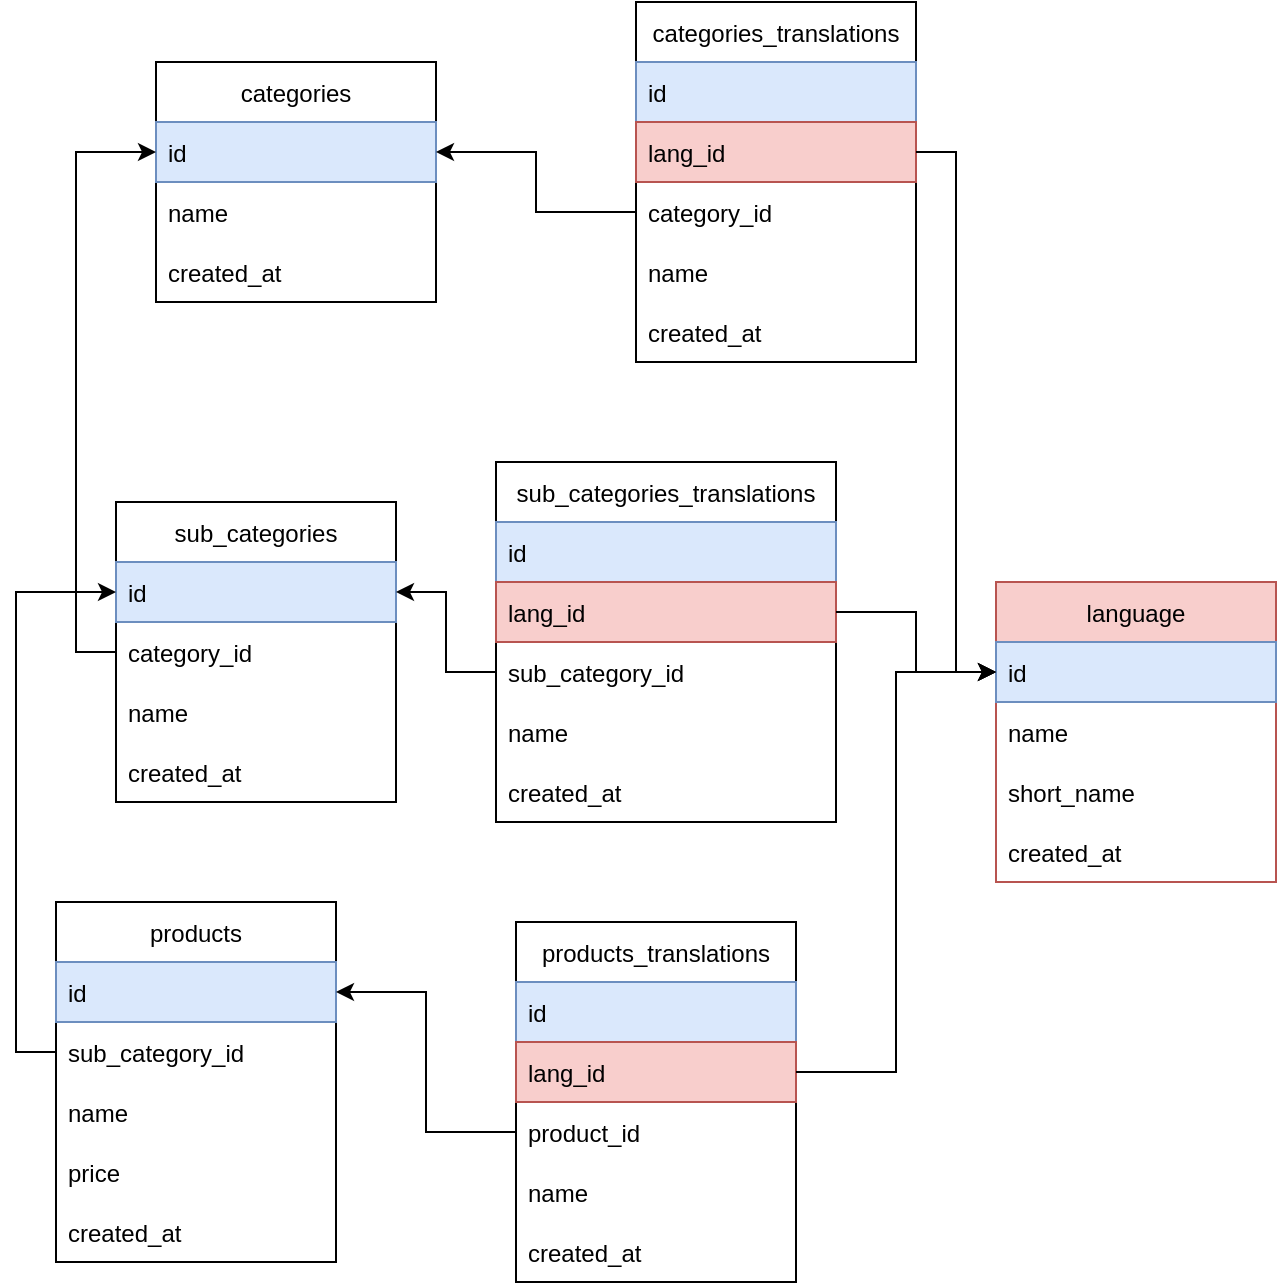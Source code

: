 <mxfile version="18.0.6" type="device"><diagram id="2WD-x0OMxqRqQt0D-blz" name="Sayfa -1"><mxGraphModel dx="1695" dy="1699" grid="1" gridSize="10" guides="1" tooltips="1" connect="1" arrows="1" fold="1" page="1" pageScale="1" pageWidth="827" pageHeight="1169" math="0" shadow="0"><root><mxCell id="0"/><mxCell id="1" parent="0"/><mxCell id="Rr2md4Z7mPA0RqCxbufR-1" value="language" style="swimlane;fontStyle=0;childLayout=stackLayout;horizontal=1;startSize=30;horizontalStack=0;resizeParent=1;resizeParentMax=0;resizeLast=0;collapsible=1;marginBottom=0;fillColor=#f8cecc;strokeColor=#b85450;" parent="1" vertex="1"><mxGeometry x="340" y="210" width="140" height="150" as="geometry"/></mxCell><mxCell id="Rr2md4Z7mPA0RqCxbufR-2" value="id" style="text;strokeColor=#6c8ebf;fillColor=#dae8fc;align=left;verticalAlign=middle;spacingLeft=4;spacingRight=4;overflow=hidden;points=[[0,0.5],[1,0.5]];portConstraint=eastwest;rotatable=0;" parent="Rr2md4Z7mPA0RqCxbufR-1" vertex="1"><mxGeometry y="30" width="140" height="30" as="geometry"/></mxCell><mxCell id="Rr2md4Z7mPA0RqCxbufR-3" value="name" style="text;strokeColor=none;fillColor=none;align=left;verticalAlign=middle;spacingLeft=4;spacingRight=4;overflow=hidden;points=[[0,0.5],[1,0.5]];portConstraint=eastwest;rotatable=0;" parent="Rr2md4Z7mPA0RqCxbufR-1" vertex="1"><mxGeometry y="60" width="140" height="30" as="geometry"/></mxCell><mxCell id="Rr2md4Z7mPA0RqCxbufR-4" value="short_name" style="text;strokeColor=none;fillColor=none;align=left;verticalAlign=middle;spacingLeft=4;spacingRight=4;overflow=hidden;points=[[0,0.5],[1,0.5]];portConstraint=eastwest;rotatable=0;" parent="Rr2md4Z7mPA0RqCxbufR-1" vertex="1"><mxGeometry y="90" width="140" height="30" as="geometry"/></mxCell><mxCell id="Rr2md4Z7mPA0RqCxbufR-5" value="created_at" style="text;strokeColor=none;fillColor=none;align=left;verticalAlign=middle;spacingLeft=4;spacingRight=4;overflow=hidden;points=[[0,0.5],[1,0.5]];portConstraint=eastwest;rotatable=0;" parent="Rr2md4Z7mPA0RqCxbufR-1" vertex="1"><mxGeometry y="120" width="140" height="30" as="geometry"/></mxCell><mxCell id="Rr2md4Z7mPA0RqCxbufR-6" value="sub_categories" style="swimlane;fontStyle=0;childLayout=stackLayout;horizontal=1;startSize=30;horizontalStack=0;resizeParent=1;resizeParentMax=0;resizeLast=0;collapsible=1;marginBottom=0;" parent="1" vertex="1"><mxGeometry x="-100" y="170" width="140" height="150" as="geometry"/></mxCell><mxCell id="Rr2md4Z7mPA0RqCxbufR-7" value="id" style="text;strokeColor=#6c8ebf;fillColor=#dae8fc;align=left;verticalAlign=middle;spacingLeft=4;spacingRight=4;overflow=hidden;points=[[0,0.5],[1,0.5]];portConstraint=eastwest;rotatable=0;" parent="Rr2md4Z7mPA0RqCxbufR-6" vertex="1"><mxGeometry y="30" width="140" height="30" as="geometry"/></mxCell><mxCell id="Rr2md4Z7mPA0RqCxbufR-48" value="category_id" style="text;strokeColor=none;fillColor=none;align=left;verticalAlign=middle;spacingLeft=4;spacingRight=4;overflow=hidden;points=[[0,0.5],[1,0.5]];portConstraint=eastwest;rotatable=0;" parent="Rr2md4Z7mPA0RqCxbufR-6" vertex="1"><mxGeometry y="60" width="140" height="30" as="geometry"/></mxCell><mxCell id="Rr2md4Z7mPA0RqCxbufR-8" value="name" style="text;strokeColor=none;fillColor=none;align=left;verticalAlign=middle;spacingLeft=4;spacingRight=4;overflow=hidden;points=[[0,0.5],[1,0.5]];portConstraint=eastwest;rotatable=0;" parent="Rr2md4Z7mPA0RqCxbufR-6" vertex="1"><mxGeometry y="90" width="140" height="30" as="geometry"/></mxCell><mxCell id="Rr2md4Z7mPA0RqCxbufR-30" value="created_at" style="text;strokeColor=none;fillColor=none;align=left;verticalAlign=middle;spacingLeft=4;spacingRight=4;overflow=hidden;points=[[0,0.5],[1,0.5]];portConstraint=eastwest;rotatable=0;" parent="Rr2md4Z7mPA0RqCxbufR-6" vertex="1"><mxGeometry y="120" width="140" height="30" as="geometry"/></mxCell><mxCell id="Rr2md4Z7mPA0RqCxbufR-10" value="sub_categories_translations" style="swimlane;fontStyle=0;childLayout=stackLayout;horizontal=1;startSize=30;horizontalStack=0;resizeParent=1;resizeParentMax=0;resizeLast=0;collapsible=1;marginBottom=0;" parent="1" vertex="1"><mxGeometry x="90" y="150" width="170" height="180" as="geometry"/></mxCell><mxCell id="Rr2md4Z7mPA0RqCxbufR-11" value="id" style="text;strokeColor=#6c8ebf;fillColor=#dae8fc;align=left;verticalAlign=middle;spacingLeft=4;spacingRight=4;overflow=hidden;points=[[0,0.5],[1,0.5]];portConstraint=eastwest;rotatable=0;" parent="Rr2md4Z7mPA0RqCxbufR-10" vertex="1"><mxGeometry y="30" width="170" height="30" as="geometry"/></mxCell><mxCell id="Rr2md4Z7mPA0RqCxbufR-13" value="lang_id" style="text;strokeColor=#b85450;fillColor=#f8cecc;align=left;verticalAlign=middle;spacingLeft=4;spacingRight=4;overflow=hidden;points=[[0,0.5],[1,0.5]];portConstraint=eastwest;rotatable=0;" parent="Rr2md4Z7mPA0RqCxbufR-10" vertex="1"><mxGeometry y="60" width="170" height="30" as="geometry"/></mxCell><mxCell id="Rr2md4Z7mPA0RqCxbufR-14" value="sub_category_id" style="text;strokeColor=none;fillColor=none;align=left;verticalAlign=middle;spacingLeft=4;spacingRight=4;overflow=hidden;points=[[0,0.5],[1,0.5]];portConstraint=eastwest;rotatable=0;" parent="Rr2md4Z7mPA0RqCxbufR-10" vertex="1"><mxGeometry y="90" width="170" height="30" as="geometry"/></mxCell><mxCell id="Rr2md4Z7mPA0RqCxbufR-12" value="name" style="text;strokeColor=none;fillColor=none;align=left;verticalAlign=middle;spacingLeft=4;spacingRight=4;overflow=hidden;points=[[0,0.5],[1,0.5]];portConstraint=eastwest;rotatable=0;" parent="Rr2md4Z7mPA0RqCxbufR-10" vertex="1"><mxGeometry y="120" width="170" height="30" as="geometry"/></mxCell><mxCell id="Rr2md4Z7mPA0RqCxbufR-27" value="created_at" style="text;strokeColor=none;fillColor=none;align=left;verticalAlign=middle;spacingLeft=4;spacingRight=4;overflow=hidden;points=[[0,0.5],[1,0.5]];portConstraint=eastwest;rotatable=0;" parent="Rr2md4Z7mPA0RqCxbufR-10" vertex="1"><mxGeometry y="150" width="170" height="30" as="geometry"/></mxCell><mxCell id="Rr2md4Z7mPA0RqCxbufR-15" style="edgeStyle=orthogonalEdgeStyle;rounded=0;orthogonalLoop=1;jettySize=auto;html=1;exitX=1;exitY=0.5;exitDx=0;exitDy=0;" parent="1" source="Rr2md4Z7mPA0RqCxbufR-13" target="Rr2md4Z7mPA0RqCxbufR-2" edge="1"><mxGeometry relative="1" as="geometry"/></mxCell><mxCell id="Rr2md4Z7mPA0RqCxbufR-16" style="edgeStyle=orthogonalEdgeStyle;rounded=0;orthogonalLoop=1;jettySize=auto;html=1;exitX=0;exitY=0.5;exitDx=0;exitDy=0;" parent="1" source="Rr2md4Z7mPA0RqCxbufR-14" target="Rr2md4Z7mPA0RqCxbufR-7" edge="1"><mxGeometry relative="1" as="geometry"/></mxCell><mxCell id="Rr2md4Z7mPA0RqCxbufR-17" value="products_translations" style="swimlane;fontStyle=0;childLayout=stackLayout;horizontal=1;startSize=30;horizontalStack=0;resizeParent=1;resizeParentMax=0;resizeLast=0;collapsible=1;marginBottom=0;" parent="1" vertex="1"><mxGeometry x="100" y="380" width="140" height="180" as="geometry"/></mxCell><mxCell id="Rr2md4Z7mPA0RqCxbufR-18" value="id" style="text;strokeColor=#6c8ebf;fillColor=#dae8fc;align=left;verticalAlign=middle;spacingLeft=4;spacingRight=4;overflow=hidden;points=[[0,0.5],[1,0.5]];portConstraint=eastwest;rotatable=0;" parent="Rr2md4Z7mPA0RqCxbufR-17" vertex="1"><mxGeometry y="30" width="140" height="30" as="geometry"/></mxCell><mxCell id="Rr2md4Z7mPA0RqCxbufR-19" value="lang_id" style="text;strokeColor=#b85450;fillColor=#f8cecc;align=left;verticalAlign=middle;spacingLeft=4;spacingRight=4;overflow=hidden;points=[[0,0.5],[1,0.5]];portConstraint=eastwest;rotatable=0;" parent="Rr2md4Z7mPA0RqCxbufR-17" vertex="1"><mxGeometry y="60" width="140" height="30" as="geometry"/></mxCell><mxCell id="Rr2md4Z7mPA0RqCxbufR-20" value="product_id" style="text;strokeColor=none;fillColor=none;align=left;verticalAlign=middle;spacingLeft=4;spacingRight=4;overflow=hidden;points=[[0,0.5],[1,0.5]];portConstraint=eastwest;rotatable=0;" parent="Rr2md4Z7mPA0RqCxbufR-17" vertex="1"><mxGeometry y="90" width="140" height="30" as="geometry"/></mxCell><mxCell id="Rr2md4Z7mPA0RqCxbufR-21" value="name" style="text;strokeColor=none;fillColor=none;align=left;verticalAlign=middle;spacingLeft=4;spacingRight=4;overflow=hidden;points=[[0,0.5],[1,0.5]];portConstraint=eastwest;rotatable=0;" parent="Rr2md4Z7mPA0RqCxbufR-17" vertex="1"><mxGeometry y="120" width="140" height="30" as="geometry"/></mxCell><mxCell id="Rr2md4Z7mPA0RqCxbufR-28" value="created_at" style="text;strokeColor=none;fillColor=none;align=left;verticalAlign=middle;spacingLeft=4;spacingRight=4;overflow=hidden;points=[[0,0.5],[1,0.5]];portConstraint=eastwest;rotatable=0;" parent="Rr2md4Z7mPA0RqCxbufR-17" vertex="1"><mxGeometry y="150" width="140" height="30" as="geometry"/></mxCell><mxCell id="Rr2md4Z7mPA0RqCxbufR-22" value="products" style="swimlane;fontStyle=0;childLayout=stackLayout;horizontal=1;startSize=30;horizontalStack=0;resizeParent=1;resizeParentMax=0;resizeLast=0;collapsible=1;marginBottom=0;" parent="1" vertex="1"><mxGeometry x="-130" y="370" width="140" height="180" as="geometry"/></mxCell><mxCell id="Rr2md4Z7mPA0RqCxbufR-23" value="id" style="text;strokeColor=#6c8ebf;fillColor=#dae8fc;align=left;verticalAlign=middle;spacingLeft=4;spacingRight=4;overflow=hidden;points=[[0,0.5],[1,0.5]];portConstraint=eastwest;rotatable=0;" parent="Rr2md4Z7mPA0RqCxbufR-22" vertex="1"><mxGeometry y="30" width="140" height="30" as="geometry"/></mxCell><mxCell id="Rr2md4Z7mPA0RqCxbufR-24" value="sub_category_id" style="text;strokeColor=none;fillColor=none;align=left;verticalAlign=middle;spacingLeft=4;spacingRight=4;overflow=hidden;points=[[0,0.5],[1,0.5]];portConstraint=eastwest;rotatable=0;" parent="Rr2md4Z7mPA0RqCxbufR-22" vertex="1"><mxGeometry y="60" width="140" height="30" as="geometry"/></mxCell><mxCell id="Rr2md4Z7mPA0RqCxbufR-26" value="name" style="text;strokeColor=none;fillColor=none;align=left;verticalAlign=middle;spacingLeft=4;spacingRight=4;overflow=hidden;points=[[0,0.5],[1,0.5]];portConstraint=eastwest;rotatable=0;" parent="Rr2md4Z7mPA0RqCxbufR-22" vertex="1"><mxGeometry y="90" width="140" height="30" as="geometry"/></mxCell><mxCell id="Rr2md4Z7mPA0RqCxbufR-25" value="price" style="text;strokeColor=none;fillColor=none;align=left;verticalAlign=middle;spacingLeft=4;spacingRight=4;overflow=hidden;points=[[0,0.5],[1,0.5]];portConstraint=eastwest;rotatable=0;" parent="Rr2md4Z7mPA0RqCxbufR-22" vertex="1"><mxGeometry y="120" width="140" height="30" as="geometry"/></mxCell><mxCell id="Rr2md4Z7mPA0RqCxbufR-29" value="created_at" style="text;strokeColor=none;fillColor=none;align=left;verticalAlign=middle;spacingLeft=4;spacingRight=4;overflow=hidden;points=[[0,0.5],[1,0.5]];portConstraint=eastwest;rotatable=0;" parent="Rr2md4Z7mPA0RqCxbufR-22" vertex="1"><mxGeometry y="150" width="140" height="30" as="geometry"/></mxCell><mxCell id="Rr2md4Z7mPA0RqCxbufR-32" style="edgeStyle=orthogonalEdgeStyle;rounded=0;orthogonalLoop=1;jettySize=auto;html=1;exitX=0;exitY=0.5;exitDx=0;exitDy=0;" parent="1" source="Rr2md4Z7mPA0RqCxbufR-24" target="Rr2md4Z7mPA0RqCxbufR-7" edge="1"><mxGeometry relative="1" as="geometry"/></mxCell><mxCell id="Rr2md4Z7mPA0RqCxbufR-34" style="edgeStyle=orthogonalEdgeStyle;rounded=0;orthogonalLoop=1;jettySize=auto;html=1;exitX=0;exitY=0.5;exitDx=0;exitDy=0;entryX=1;entryY=0.5;entryDx=0;entryDy=0;" parent="1" source="Rr2md4Z7mPA0RqCxbufR-20" target="Rr2md4Z7mPA0RqCxbufR-23" edge="1"><mxGeometry relative="1" as="geometry"/></mxCell><mxCell id="Rr2md4Z7mPA0RqCxbufR-35" style="edgeStyle=orthogonalEdgeStyle;rounded=0;orthogonalLoop=1;jettySize=auto;html=1;exitX=1;exitY=0.5;exitDx=0;exitDy=0;" parent="1" source="Rr2md4Z7mPA0RqCxbufR-19" target="Rr2md4Z7mPA0RqCxbufR-2" edge="1"><mxGeometry relative="1" as="geometry"/></mxCell><mxCell id="Rr2md4Z7mPA0RqCxbufR-36" value="categories_translations" style="swimlane;fontStyle=0;childLayout=stackLayout;horizontal=1;startSize=30;horizontalStack=0;resizeParent=1;resizeParentMax=0;resizeLast=0;collapsible=1;marginBottom=0;" parent="1" vertex="1"><mxGeometry x="160" y="-80" width="140" height="180" as="geometry"/></mxCell><mxCell id="Rr2md4Z7mPA0RqCxbufR-37" value="id" style="text;strokeColor=#6c8ebf;fillColor=#dae8fc;align=left;verticalAlign=middle;spacingLeft=4;spacingRight=4;overflow=hidden;points=[[0,0.5],[1,0.5]];portConstraint=eastwest;rotatable=0;" parent="Rr2md4Z7mPA0RqCxbufR-36" vertex="1"><mxGeometry y="30" width="140" height="30" as="geometry"/></mxCell><mxCell id="Rr2md4Z7mPA0RqCxbufR-38" value="lang_id" style="text;strokeColor=#b85450;fillColor=#f8cecc;align=left;verticalAlign=middle;spacingLeft=4;spacingRight=4;overflow=hidden;points=[[0,0.5],[1,0.5]];portConstraint=eastwest;rotatable=0;" parent="Rr2md4Z7mPA0RqCxbufR-36" vertex="1"><mxGeometry y="60" width="140" height="30" as="geometry"/></mxCell><mxCell id="Rr2md4Z7mPA0RqCxbufR-39" value="category_id" style="text;strokeColor=none;fillColor=none;align=left;verticalAlign=middle;spacingLeft=4;spacingRight=4;overflow=hidden;points=[[0,0.5],[1,0.5]];portConstraint=eastwest;rotatable=0;" parent="Rr2md4Z7mPA0RqCxbufR-36" vertex="1"><mxGeometry y="90" width="140" height="30" as="geometry"/></mxCell><mxCell id="Rr2md4Z7mPA0RqCxbufR-40" value="name" style="text;strokeColor=none;fillColor=none;align=left;verticalAlign=middle;spacingLeft=4;spacingRight=4;overflow=hidden;points=[[0,0.5],[1,0.5]];portConstraint=eastwest;rotatable=0;" parent="Rr2md4Z7mPA0RqCxbufR-36" vertex="1"><mxGeometry y="120" width="140" height="30" as="geometry"/></mxCell><mxCell id="Rr2md4Z7mPA0RqCxbufR-41" value="created_at" style="text;strokeColor=none;fillColor=none;align=left;verticalAlign=middle;spacingLeft=4;spacingRight=4;overflow=hidden;points=[[0,0.5],[1,0.5]];portConstraint=eastwest;rotatable=0;" parent="Rr2md4Z7mPA0RqCxbufR-36" vertex="1"><mxGeometry y="150" width="140" height="30" as="geometry"/></mxCell><mxCell id="Rr2md4Z7mPA0RqCxbufR-42" value="categories" style="swimlane;fontStyle=0;childLayout=stackLayout;horizontal=1;startSize=30;horizontalStack=0;resizeParent=1;resizeParentMax=0;resizeLast=0;collapsible=1;marginBottom=0;" parent="1" vertex="1"><mxGeometry x="-80" y="-50" width="140" height="120" as="geometry"/></mxCell><mxCell id="Rr2md4Z7mPA0RqCxbufR-43" value="id" style="text;strokeColor=#6c8ebf;fillColor=#dae8fc;align=left;verticalAlign=middle;spacingLeft=4;spacingRight=4;overflow=hidden;points=[[0,0.5],[1,0.5]];portConstraint=eastwest;rotatable=0;" parent="Rr2md4Z7mPA0RqCxbufR-42" vertex="1"><mxGeometry y="30" width="140" height="30" as="geometry"/></mxCell><mxCell id="Rr2md4Z7mPA0RqCxbufR-44" value="name" style="text;strokeColor=none;fillColor=none;align=left;verticalAlign=middle;spacingLeft=4;spacingRight=4;overflow=hidden;points=[[0,0.5],[1,0.5]];portConstraint=eastwest;rotatable=0;" parent="Rr2md4Z7mPA0RqCxbufR-42" vertex="1"><mxGeometry y="60" width="140" height="30" as="geometry"/></mxCell><mxCell id="Rr2md4Z7mPA0RqCxbufR-45" value="created_at" style="text;strokeColor=none;fillColor=none;align=left;verticalAlign=middle;spacingLeft=4;spacingRight=4;overflow=hidden;points=[[0,0.5],[1,0.5]];portConstraint=eastwest;rotatable=0;" parent="Rr2md4Z7mPA0RqCxbufR-42" vertex="1"><mxGeometry y="90" width="140" height="30" as="geometry"/></mxCell><mxCell id="Rr2md4Z7mPA0RqCxbufR-46" style="edgeStyle=orthogonalEdgeStyle;rounded=0;orthogonalLoop=1;jettySize=auto;html=1;exitX=0;exitY=0.5;exitDx=0;exitDy=0;" parent="1" source="Rr2md4Z7mPA0RqCxbufR-39" target="Rr2md4Z7mPA0RqCxbufR-43" edge="1"><mxGeometry relative="1" as="geometry"/></mxCell><mxCell id="Rr2md4Z7mPA0RqCxbufR-47" style="edgeStyle=orthogonalEdgeStyle;rounded=0;orthogonalLoop=1;jettySize=auto;html=1;exitX=1;exitY=0.5;exitDx=0;exitDy=0;entryX=0;entryY=0.5;entryDx=0;entryDy=0;" parent="1" source="Rr2md4Z7mPA0RqCxbufR-38" target="Rr2md4Z7mPA0RqCxbufR-2" edge="1"><mxGeometry relative="1" as="geometry"/></mxCell><mxCell id="Rr2md4Z7mPA0RqCxbufR-49" style="edgeStyle=orthogonalEdgeStyle;rounded=0;orthogonalLoop=1;jettySize=auto;html=1;exitX=0;exitY=0.5;exitDx=0;exitDy=0;" parent="1" source="Rr2md4Z7mPA0RqCxbufR-48" target="Rr2md4Z7mPA0RqCxbufR-43" edge="1"><mxGeometry relative="1" as="geometry"/></mxCell></root></mxGraphModel></diagram></mxfile>